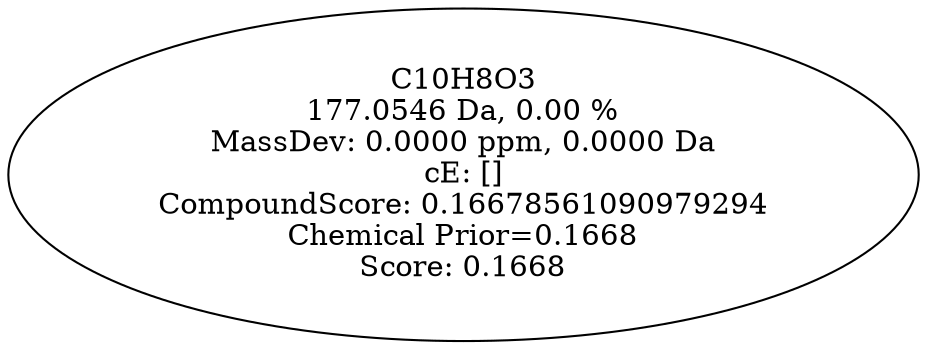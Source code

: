 strict digraph {
v1 [label="C10H8O3\n177.0546 Da, 0.00 %\nMassDev: 0.0000 ppm, 0.0000 Da\ncE: []\nCompoundScore: 0.16678561090979294\nChemical Prior=0.1668\nScore: 0.1668"];
}